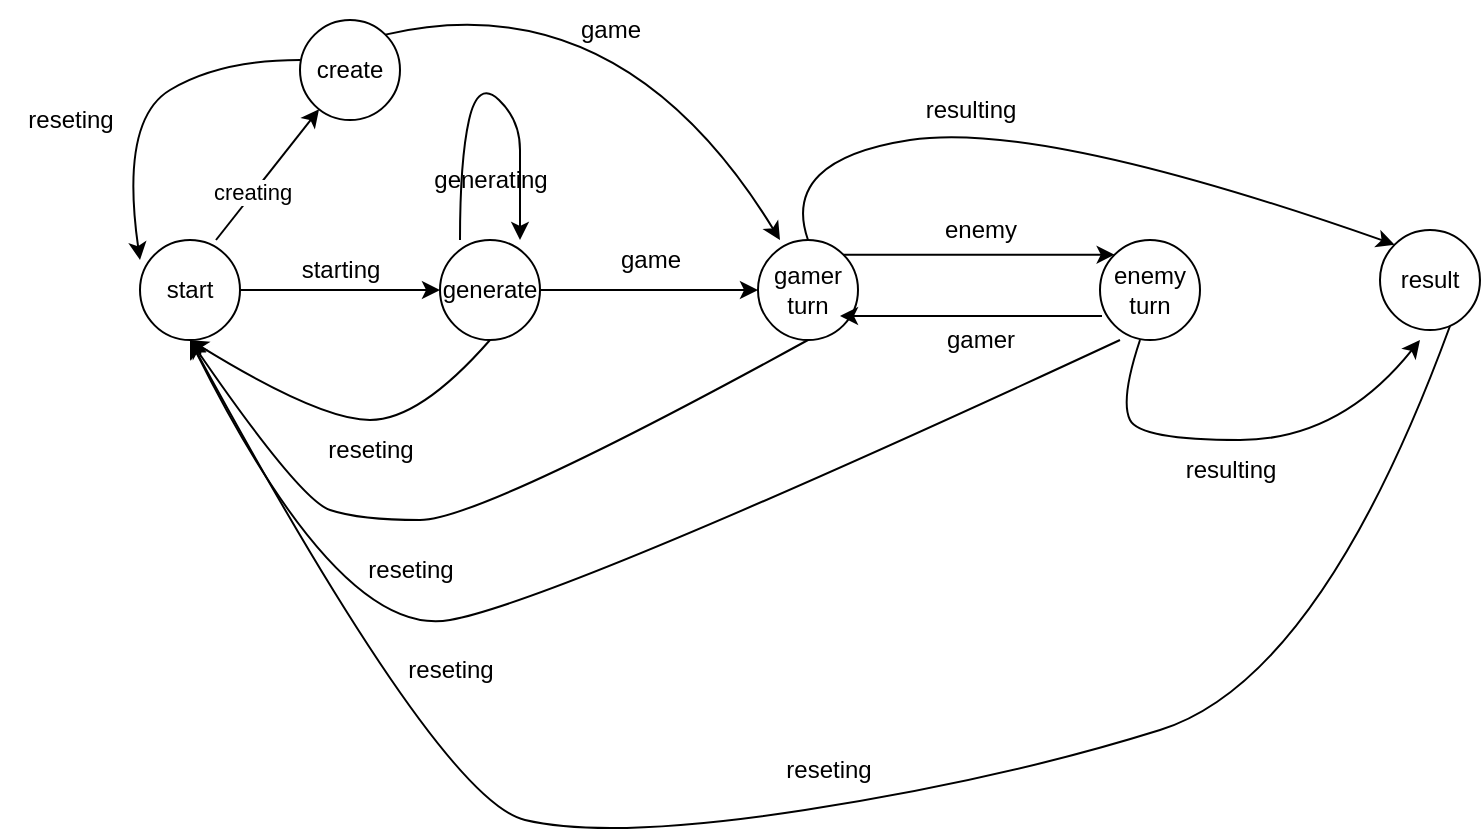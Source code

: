 <mxfile version="20.7.4" type="device"><diagram id="_SBj2F-JigiXuw-ispOx" name="Страница 1"><mxGraphModel dx="1050" dy="538" grid="1" gridSize="10" guides="1" tooltips="1" connect="1" arrows="1" fold="1" page="1" pageScale="1" pageWidth="827" pageHeight="1169" math="0" shadow="0"><root><mxCell id="0"/><mxCell id="1" parent="0"/><mxCell id="DDodSw7PjM6hM8gQeTI_-1" value="start" style="ellipse;whiteSpace=wrap;html=1;aspect=fixed;" vertex="1" parent="1"><mxGeometry x="80" y="190" width="50" height="50" as="geometry"/></mxCell><mxCell id="DDodSw7PjM6hM8gQeTI_-2" value="generate" style="ellipse;whiteSpace=wrap;html=1;aspect=fixed;" vertex="1" parent="1"><mxGeometry x="230" y="190" width="50" height="50" as="geometry"/></mxCell><mxCell id="DDodSw7PjM6hM8gQeTI_-3" value="" style="endArrow=classic;html=1;rounded=0;exitX=1;exitY=0.5;exitDx=0;exitDy=0;entryX=0;entryY=0.5;entryDx=0;entryDy=0;" edge="1" parent="1" source="DDodSw7PjM6hM8gQeTI_-1" target="DDodSw7PjM6hM8gQeTI_-2"><mxGeometry width="50" height="50" relative="1" as="geometry"><mxPoint x="390" y="410" as="sourcePoint"/><mxPoint x="440" y="360" as="targetPoint"/></mxGeometry></mxCell><mxCell id="DDodSw7PjM6hM8gQeTI_-4" value="starting" style="text;html=1;align=center;verticalAlign=middle;resizable=0;points=[];autosize=1;strokeColor=none;fillColor=none;" vertex="1" parent="1"><mxGeometry x="150" y="190" width="60" height="30" as="geometry"/></mxCell><mxCell id="DDodSw7PjM6hM8gQeTI_-5" value="" style="curved=1;endArrow=classic;html=1;rounded=0;" edge="1" parent="1"><mxGeometry width="50" height="50" relative="1" as="geometry"><mxPoint x="240" y="190" as="sourcePoint"/><mxPoint x="270" y="190" as="targetPoint"/><Array as="points"><mxPoint x="240" y="150"/><mxPoint x="249" y="110"/><mxPoint x="270" y="130"/><mxPoint x="270" y="160"/></Array></mxGeometry></mxCell><mxCell id="DDodSw7PjM6hM8gQeTI_-6" value="generating" style="text;html=1;align=center;verticalAlign=middle;resizable=0;points=[];autosize=1;strokeColor=none;fillColor=none;" vertex="1" parent="1"><mxGeometry x="215" y="145" width="80" height="30" as="geometry"/></mxCell><mxCell id="DDodSw7PjM6hM8gQeTI_-7" value="&lt;div&gt;gamer&lt;/div&gt;&lt;div&gt;turn&lt;br&gt;&lt;/div&gt;" style="ellipse;whiteSpace=wrap;html=1;aspect=fixed;" vertex="1" parent="1"><mxGeometry x="389" y="190" width="50" height="50" as="geometry"/></mxCell><mxCell id="DDodSw7PjM6hM8gQeTI_-8" value="" style="endArrow=classic;html=1;rounded=0;exitX=1;exitY=0.5;exitDx=0;exitDy=0;entryX=0;entryY=0.5;entryDx=0;entryDy=0;" edge="1" parent="1" source="DDodSw7PjM6hM8gQeTI_-2" target="DDodSw7PjM6hM8gQeTI_-7"><mxGeometry width="50" height="50" relative="1" as="geometry"><mxPoint x="390" y="360" as="sourcePoint"/><mxPoint x="440" y="310" as="targetPoint"/></mxGeometry></mxCell><mxCell id="DDodSw7PjM6hM8gQeTI_-9" value="game" style="text;html=1;align=center;verticalAlign=middle;resizable=0;points=[];autosize=1;strokeColor=none;fillColor=none;" vertex="1" parent="1"><mxGeometry x="310" y="185" width="50" height="30" as="geometry"/></mxCell><mxCell id="DDodSw7PjM6hM8gQeTI_-10" value="&lt;div&gt;enemy&lt;/div&gt;&lt;div&gt;turn&lt;br&gt;&lt;/div&gt;" style="ellipse;whiteSpace=wrap;html=1;aspect=fixed;" vertex="1" parent="1"><mxGeometry x="560" y="190" width="50" height="50" as="geometry"/></mxCell><mxCell id="DDodSw7PjM6hM8gQeTI_-11" value="" style="endArrow=classic;html=1;rounded=0;exitX=1;exitY=0;exitDx=0;exitDy=0;entryX=0;entryY=0;entryDx=0;entryDy=0;" edge="1" parent="1" source="DDodSw7PjM6hM8gQeTI_-7" target="DDodSw7PjM6hM8gQeTI_-10"><mxGeometry width="50" height="50" relative="1" as="geometry"><mxPoint x="390" y="360" as="sourcePoint"/><mxPoint x="440" y="310" as="targetPoint"/></mxGeometry></mxCell><mxCell id="DDodSw7PjM6hM8gQeTI_-12" value="enemy" style="text;html=1;align=center;verticalAlign=middle;resizable=0;points=[];autosize=1;strokeColor=none;fillColor=none;" vertex="1" parent="1"><mxGeometry x="470" y="170" width="60" height="30" as="geometry"/></mxCell><mxCell id="DDodSw7PjM6hM8gQeTI_-13" value="" style="endArrow=classic;html=1;rounded=0;exitX=0.02;exitY=0.76;exitDx=0;exitDy=0;exitPerimeter=0;" edge="1" parent="1" source="DDodSw7PjM6hM8gQeTI_-10"><mxGeometry width="50" height="50" relative="1" as="geometry"><mxPoint x="390" y="360" as="sourcePoint"/><mxPoint x="430" y="228" as="targetPoint"/></mxGeometry></mxCell><mxCell id="DDodSw7PjM6hM8gQeTI_-14" value="gamer" style="text;html=1;align=center;verticalAlign=middle;resizable=0;points=[];autosize=1;strokeColor=none;fillColor=none;" vertex="1" parent="1"><mxGeometry x="470" y="225" width="60" height="30" as="geometry"/></mxCell><mxCell id="DDodSw7PjM6hM8gQeTI_-15" value="result" style="ellipse;whiteSpace=wrap;html=1;aspect=fixed;" vertex="1" parent="1"><mxGeometry x="700" y="185" width="50" height="50" as="geometry"/></mxCell><mxCell id="DDodSw7PjM6hM8gQeTI_-16" value="" style="curved=1;endArrow=classic;html=1;rounded=0;exitX=0.5;exitY=0;exitDx=0;exitDy=0;entryX=0;entryY=0;entryDx=0;entryDy=0;" edge="1" parent="1" source="DDodSw7PjM6hM8gQeTI_-7" target="DDodSw7PjM6hM8gQeTI_-15"><mxGeometry width="50" height="50" relative="1" as="geometry"><mxPoint x="390" y="360" as="sourcePoint"/><mxPoint x="440" y="310" as="targetPoint"/><Array as="points"><mxPoint x="400" y="150"/><mxPoint x="530" y="130"/></Array></mxGeometry></mxCell><mxCell id="DDodSw7PjM6hM8gQeTI_-17" value="" style="curved=1;endArrow=classic;html=1;rounded=0;exitX=0.4;exitY=1;exitDx=0;exitDy=0;exitPerimeter=0;" edge="1" parent="1" source="DDodSw7PjM6hM8gQeTI_-10"><mxGeometry width="50" height="50" relative="1" as="geometry"><mxPoint x="390" y="360" as="sourcePoint"/><mxPoint x="720" y="240" as="targetPoint"/><Array as="points"><mxPoint x="570" y="270"/><mxPoint x="580" y="290"/><mxPoint x="680" y="290"/></Array></mxGeometry></mxCell><mxCell id="DDodSw7PjM6hM8gQeTI_-18" value="resulting" style="text;html=1;align=center;verticalAlign=middle;resizable=0;points=[];autosize=1;strokeColor=none;fillColor=none;" vertex="1" parent="1"><mxGeometry x="460" y="110" width="70" height="30" as="geometry"/></mxCell><mxCell id="DDodSw7PjM6hM8gQeTI_-20" value="resulting" style="text;html=1;align=center;verticalAlign=middle;resizable=0;points=[];autosize=1;strokeColor=none;fillColor=none;" vertex="1" parent="1"><mxGeometry x="590" y="290" width="70" height="30" as="geometry"/></mxCell><mxCell id="DDodSw7PjM6hM8gQeTI_-21" value="" style="curved=1;endArrow=classic;html=1;rounded=0;exitX=0.5;exitY=1;exitDx=0;exitDy=0;entryX=0.5;entryY=1;entryDx=0;entryDy=0;" edge="1" parent="1" source="DDodSw7PjM6hM8gQeTI_-2" target="DDodSw7PjM6hM8gQeTI_-1"><mxGeometry width="50" height="50" relative="1" as="geometry"><mxPoint x="390" y="360" as="sourcePoint"/><mxPoint x="440" y="310" as="targetPoint"/><Array as="points"><mxPoint x="220" y="280"/><mxPoint x="170" y="280"/></Array></mxGeometry></mxCell><mxCell id="DDodSw7PjM6hM8gQeTI_-22" value="reseting" style="text;html=1;align=center;verticalAlign=middle;resizable=0;points=[];autosize=1;strokeColor=none;fillColor=none;" vertex="1" parent="1"><mxGeometry x="160" y="280" width="70" height="30" as="geometry"/></mxCell><mxCell id="DDodSw7PjM6hM8gQeTI_-23" value="" style="curved=1;endArrow=classic;html=1;rounded=0;exitX=0.5;exitY=1;exitDx=0;exitDy=0;entryX=0.5;entryY=1;entryDx=0;entryDy=0;" edge="1" parent="1" source="DDodSw7PjM6hM8gQeTI_-7" target="DDodSw7PjM6hM8gQeTI_-1"><mxGeometry width="50" height="50" relative="1" as="geometry"><mxPoint x="170" y="410" as="sourcePoint"/><mxPoint x="20" y="410" as="targetPoint"/><Array as="points"><mxPoint x="250" y="330"/><mxPoint x="190" y="330"/><mxPoint x="160" y="320"/></Array></mxGeometry></mxCell><mxCell id="DDodSw7PjM6hM8gQeTI_-24" value="reseting" style="text;html=1;align=center;verticalAlign=middle;resizable=0;points=[];autosize=1;strokeColor=none;fillColor=none;" vertex="1" parent="1"><mxGeometry x="180" y="340" width="70" height="30" as="geometry"/></mxCell><mxCell id="DDodSw7PjM6hM8gQeTI_-25" value="" style="curved=1;endArrow=classic;html=1;rounded=0;exitX=0.2;exitY=1;exitDx=0;exitDy=0;entryX=0.5;entryY=1;entryDx=0;entryDy=0;exitPerimeter=0;" edge="1" parent="1" source="DDodSw7PjM6hM8gQeTI_-10" target="DDodSw7PjM6hM8gQeTI_-1"><mxGeometry width="50" height="50" relative="1" as="geometry"><mxPoint x="330" y="410" as="sourcePoint"/><mxPoint x="21" y="410" as="targetPoint"/><Array as="points"><mxPoint x="290" y="370"/><mxPoint x="180" y="390"/></Array></mxGeometry></mxCell><mxCell id="DDodSw7PjM6hM8gQeTI_-26" value="reseting" style="text;html=1;align=center;verticalAlign=middle;resizable=0;points=[];autosize=1;strokeColor=none;fillColor=none;" vertex="1" parent="1"><mxGeometry x="200" y="390" width="70" height="30" as="geometry"/></mxCell><mxCell id="DDodSw7PjM6hM8gQeTI_-27" value="" style="curved=1;endArrow=classic;html=1;rounded=0;exitX=0.7;exitY=0.96;exitDx=0;exitDy=0;entryX=0.5;entryY=1;entryDx=0;entryDy=0;exitPerimeter=0;" edge="1" parent="1" source="DDodSw7PjM6hM8gQeTI_-15" target="DDodSw7PjM6hM8gQeTI_-1"><mxGeometry width="50" height="50" relative="1" as="geometry"><mxPoint x="595" y="380" as="sourcePoint"/><mxPoint x="130" y="380" as="targetPoint"/><Array as="points"><mxPoint x="670" y="410"/><mxPoint x="510" y="460"/><mxPoint x="315" y="490"/><mxPoint x="230" y="470"/></Array></mxGeometry></mxCell><mxCell id="DDodSw7PjM6hM8gQeTI_-28" value="reseting" style="text;html=1;align=center;verticalAlign=middle;resizable=0;points=[];autosize=1;strokeColor=none;fillColor=none;" vertex="1" parent="1"><mxGeometry x="389" y="440" width="70" height="30" as="geometry"/></mxCell><mxCell id="DDodSw7PjM6hM8gQeTI_-31" value="create" style="ellipse;whiteSpace=wrap;html=1;aspect=fixed;" vertex="1" parent="1"><mxGeometry x="160" y="80" width="50" height="50" as="geometry"/></mxCell><mxCell id="DDodSw7PjM6hM8gQeTI_-33" value="" style="endArrow=classic;html=1;rounded=0;exitX=0.76;exitY=0;exitDx=0;exitDy=0;exitPerimeter=0;" edge="1" parent="1" source="DDodSw7PjM6hM8gQeTI_-1" target="DDodSw7PjM6hM8gQeTI_-31"><mxGeometry width="50" height="50" relative="1" as="geometry"><mxPoint x="110" y="180" as="sourcePoint"/><mxPoint x="160" y="130" as="targetPoint"/></mxGeometry></mxCell><mxCell id="DDodSw7PjM6hM8gQeTI_-34" value="&lt;div&gt;creating&lt;/div&gt;" style="edgeLabel;html=1;align=center;verticalAlign=middle;resizable=0;points=[];" vertex="1" connectable="0" parent="DDodSw7PjM6hM8gQeTI_-33"><mxGeometry x="-0.279" y="1" relative="1" as="geometry"><mxPoint as="offset"/></mxGeometry></mxCell><mxCell id="DDodSw7PjM6hM8gQeTI_-36" value="" style="curved=1;endArrow=classic;html=1;rounded=0;exitX=1;exitY=0;exitDx=0;exitDy=0;entryX=0.22;entryY=0;entryDx=0;entryDy=0;entryPerimeter=0;" edge="1" parent="1" source="DDodSw7PjM6hM8gQeTI_-31" target="DDodSw7PjM6hM8gQeTI_-7"><mxGeometry width="50" height="50" relative="1" as="geometry"><mxPoint x="400" y="250" as="sourcePoint"/><mxPoint x="450" y="200" as="targetPoint"/><Array as="points"><mxPoint x="320" y="60"/></Array></mxGeometry></mxCell><mxCell id="DDodSw7PjM6hM8gQeTI_-37" value="game" style="text;html=1;align=center;verticalAlign=middle;resizable=0;points=[];autosize=1;strokeColor=none;fillColor=none;" vertex="1" parent="1"><mxGeometry x="290" y="70" width="50" height="30" as="geometry"/></mxCell><mxCell id="DDodSw7PjM6hM8gQeTI_-38" value="reseting" style="text;html=1;align=center;verticalAlign=middle;resizable=0;points=[];autosize=1;strokeColor=none;fillColor=none;" vertex="1" parent="1"><mxGeometry x="10" y="115" width="70" height="30" as="geometry"/></mxCell><mxCell id="DDodSw7PjM6hM8gQeTI_-39" value="" style="curved=1;endArrow=classic;html=1;rounded=0;exitX=0.5;exitY=1;exitDx=0;exitDy=0;entryX=0;entryY=0.2;entryDx=0;entryDy=0;entryPerimeter=0;" edge="1" parent="1" target="DDodSw7PjM6hM8gQeTI_-1"><mxGeometry width="50" height="50" relative="1" as="geometry"><mxPoint x="160" y="100" as="sourcePoint"/><mxPoint x="10" y="100" as="targetPoint"/><Array as="points"><mxPoint x="120" y="100"/><mxPoint x="70" y="130"/></Array></mxGeometry></mxCell></root></mxGraphModel></diagram></mxfile>